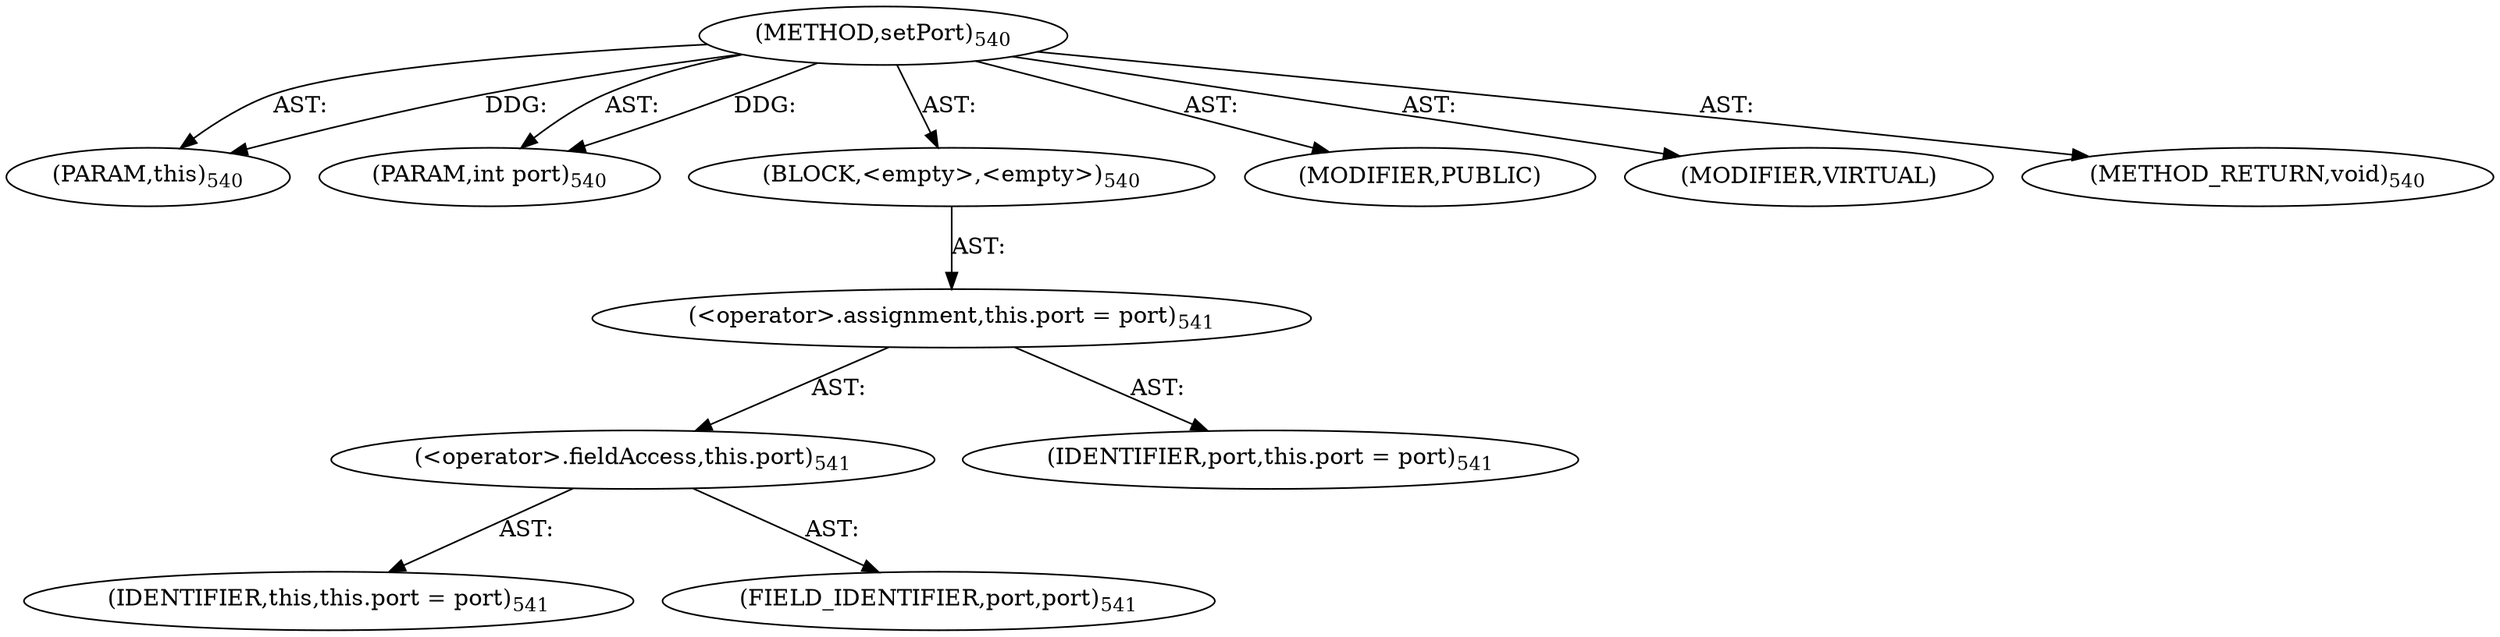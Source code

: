 digraph "setPort" {  
"111669149710" [label = <(METHOD,setPort)<SUB>540</SUB>> ]
"115964117004" [label = <(PARAM,this)<SUB>540</SUB>> ]
"115964117035" [label = <(PARAM,int port)<SUB>540</SUB>> ]
"25769803857" [label = <(BLOCK,&lt;empty&gt;,&lt;empty&gt;)<SUB>540</SUB>> ]
"30064771396" [label = <(&lt;operator&gt;.assignment,this.port = port)<SUB>541</SUB>> ]
"30064771397" [label = <(&lt;operator&gt;.fieldAccess,this.port)<SUB>541</SUB>> ]
"68719476784" [label = <(IDENTIFIER,this,this.port = port)<SUB>541</SUB>> ]
"55834574925" [label = <(FIELD_IDENTIFIER,port,port)<SUB>541</SUB>> ]
"68719477031" [label = <(IDENTIFIER,port,this.port = port)<SUB>541</SUB>> ]
"133143986230" [label = <(MODIFIER,PUBLIC)> ]
"133143986231" [label = <(MODIFIER,VIRTUAL)> ]
"128849018894" [label = <(METHOD_RETURN,void)<SUB>540</SUB>> ]
  "111669149710" -> "115964117004"  [ label = "AST: "] 
  "111669149710" -> "115964117035"  [ label = "AST: "] 
  "111669149710" -> "25769803857"  [ label = "AST: "] 
  "111669149710" -> "133143986230"  [ label = "AST: "] 
  "111669149710" -> "133143986231"  [ label = "AST: "] 
  "111669149710" -> "128849018894"  [ label = "AST: "] 
  "25769803857" -> "30064771396"  [ label = "AST: "] 
  "30064771396" -> "30064771397"  [ label = "AST: "] 
  "30064771396" -> "68719477031"  [ label = "AST: "] 
  "30064771397" -> "68719476784"  [ label = "AST: "] 
  "30064771397" -> "55834574925"  [ label = "AST: "] 
  "111669149710" -> "115964117004"  [ label = "DDG: "] 
  "111669149710" -> "115964117035"  [ label = "DDG: "] 
}
